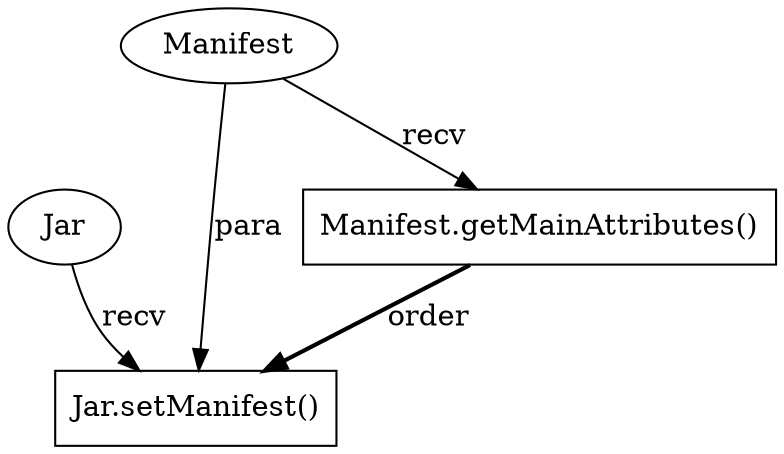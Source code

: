 digraph "AUG" {

  1 [ label="Jar.setManifest()" shape="box" ];
  2 [ label="Jar" shape="ellipse" ];
  3 [ label="Manifest" shape="ellipse" ];
  4 [ label="Manifest.getMainAttributes()" shape="box" ];
  2 -> 1 [ label="recv" style="solid" ];
  3 -> 1 [ label="para" style="solid" ];
  4 -> 1 [ label="order" style="bold" ];
  3 -> 4 [ label="recv" style="solid" ];
}
